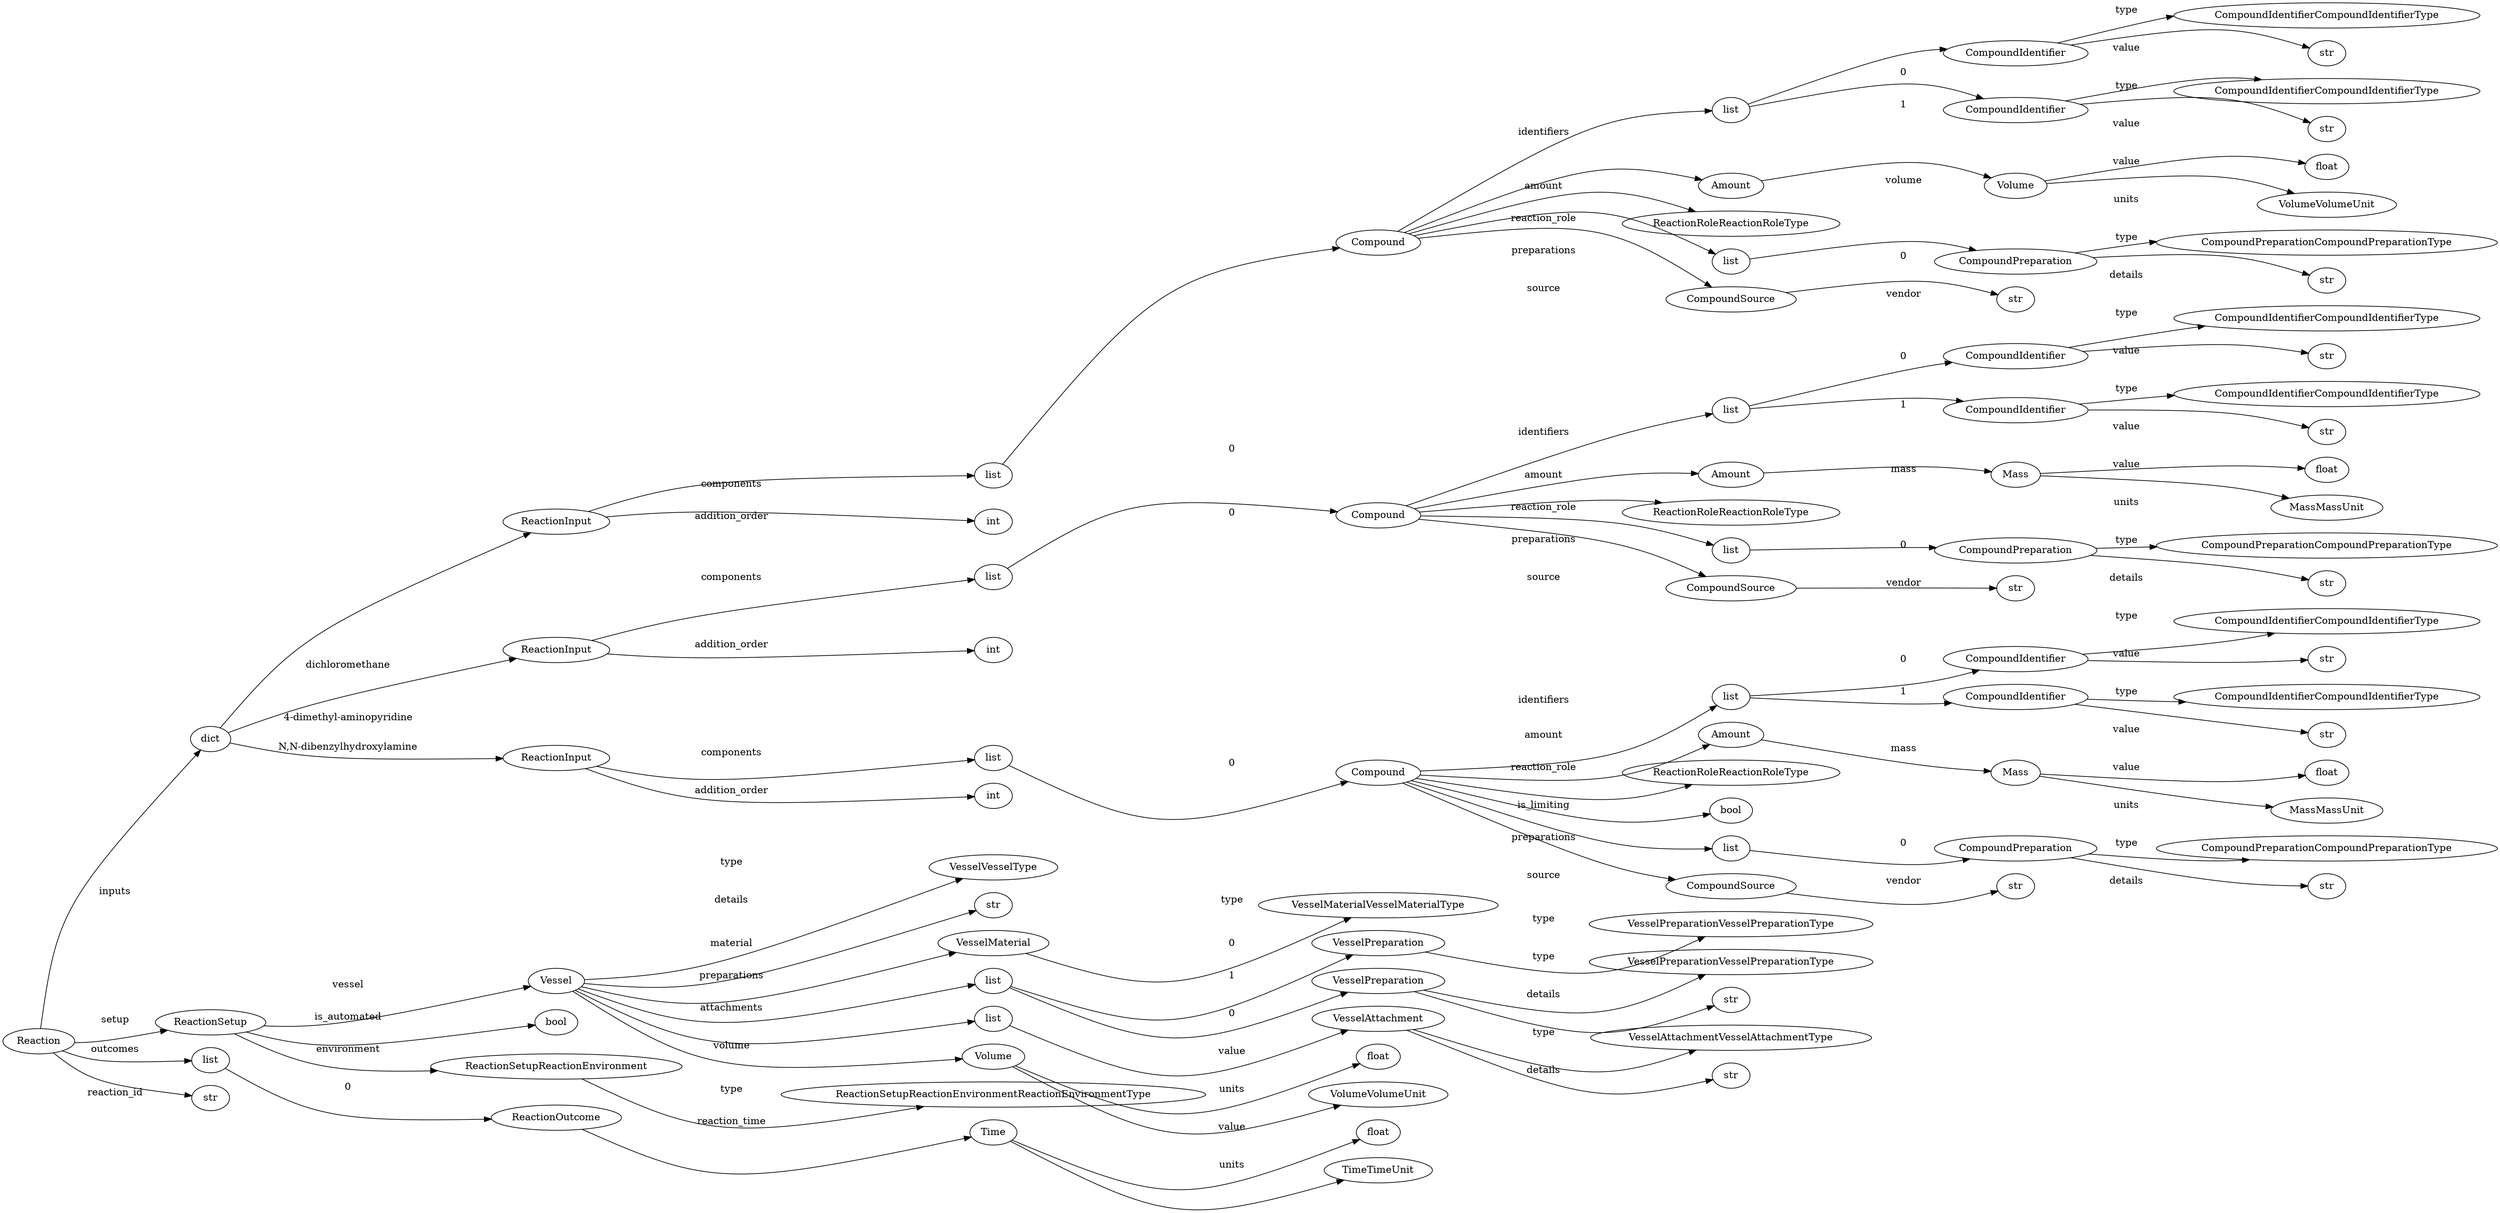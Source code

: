 strict digraph "" {
	graph [rankdir=LR,
		splines=curved
	];
	node [label="\N"];
	0	[label=Reaction,
		type="<class 'ord_betterproto.Reaction'>",
		type_string="ord_betterproto.Reaction"];
	1	[dotpath=inputs,
		label=dict,
		type="<class 'dict'>",
		type_string="builtins.dict"];
	0 -> 1	[label=inputs];
	69	[dotpath=setup,
		label=ReactionSetup,
		type="<class 'ord_betterproto.ReactionSetup'>",
		type_string="ord_betterproto.ReactionSetup"];
	0 -> 69	[label=setup];
	91	[dotpath=outcomes,
		label=list,
		type="<class 'list'>",
		type_string="builtins.list"];
	0 -> 91	[label=outcomes];
	96	[dotpath=reaction_id,
		field="Making N,N-Dibenzyl-O-pivaloylhydroxylamine",
		label=str,
		type="<class 'str'>",
		type_string="builtins.str"];
	0 -> 96	[label=reaction_id];
	2	[dotpath="inputs.dichloromethane",
		label=ReactionInput,
		type="<class 'ord_betterproto.ReactionInput'>",
		type_string="ord_betterproto.ReactionInput"];
	1 -> 2	[label=dichloromethane];
	24	[dotpath="inputs.4-dimethyl-aminopyridine",
		label=ReactionInput,
		type="<class 'ord_betterproto.ReactionInput'>",
		type_string="ord_betterproto.ReactionInput"];
	1 -> 24	[label="4-dimethyl-aminopyridine"];
	46	[dotpath="inputs.N,N-dibenzylhydroxylamine",
		label=ReactionInput,
		type="<class 'ord_betterproto.ReactionInput'>",
		type_string="ord_betterproto.ReactionInput"];
	1 -> 46	[label="N,N-dibenzylhydroxylamine"];
	70	[dotpath="setup.vessel",
		label=Vessel,
		type="<class 'ord_betterproto.Vessel'>",
		type_string="ord_betterproto.Vessel"];
	69 -> 70	[label=vessel];
	88	[dotpath="setup.is_automated",
		field=False,
		label=bool,
		type="<class 'bool'>",
		type_string="builtins.bool"];
	69 -> 88	[label=is_automated];
	89	[dotpath="setup.environment",
		label=ReactionSetupReactionEnvironment,
		type="<class 'ord_betterproto.ReactionSetupReactionEnvironment'>",
		type_string="ord_betterproto.ReactionSetupReactionEnvironment"];
	69 -> 89	[label=environment];
	92	[dotpath="outcomes.0",
		label=ReactionOutcome,
		type="<class 'ord_betterproto.ReactionOutcome'>",
		type_string="ord_betterproto.ReactionOutcome"];
	91 -> 92	[label=0];
	3	[dotpath="inputs.dichloromethane.components",
		label=list,
		type="<class 'list'>",
		type_string="builtins.list"];
	2 -> 3	[label=components];
	23	[dotpath="inputs.dichloromethane.addition_order",
		field=3,
		label=int,
		type="<class 'int'>",
		type_string="builtins.int"];
	2 -> 23	[label=addition_order];
	25	[dotpath="inputs.4-dimethyl-aminopyridine.components",
		label=list,
		type="<class 'list'>",
		type_string="builtins.list"];
	24 -> 25	[label=components];
	45	[dotpath="inputs.4-dimethyl-aminopyridine.addition_order",
		field=2,
		label=int,
		type="<class 'int'>",
		type_string="builtins.int"];
	24 -> 45	[label=addition_order];
	47	[dotpath="inputs.N,N-dibenzylhydroxylamine.components",
		label=list,
		type="<class 'list'>",
		type_string="builtins.list"];
	46 -> 47	[label=components];
	68	[dotpath="inputs.N,N-dibenzylhydroxylamine.addition_order",
		field=1,
		label=int,
		type="<class 'int'>",
		type_string="builtins.int"];
	46 -> 68	[label=addition_order];
	4	[dotpath="inputs.dichloromethane.components.0",
		label=Compound,
		type="<class 'ord_betterproto.Compound'>",
		type_string="ord_betterproto.Compound"];
	3 -> 4	[label=0];
	5	[dotpath="inputs.dichloromethane.components.0.identifiers",
		label=list,
		type="<class 'list'>",
		type_string="builtins.list"];
	4 -> 5	[label=identifiers];
	12	[dotpath="inputs.dichloromethane.components.0.amount",
		label=Amount,
		type="<class 'ord_betterproto.Amount'>",
		type_string="ord_betterproto.Amount"];
	4 -> 12	[label=amount];
	16	[dotpath="inputs.dichloromethane.components.0.reaction_role",
		field="ReactionRoleReactionRoleType.SOLVENT",
		label=ReactionRoleReactionRoleType,
		type="<enum 'ReactionRoleReactionRoleType'>",
		type_string="ord_betterproto.ReactionRoleReactionRoleType"];
	4 -> 16	[label=reaction_role];
	17	[dotpath="inputs.dichloromethane.components.0.preparations",
		label=list,
		type="<class 'list'>",
		type_string="builtins.list"];
	4 -> 17	[label=preparations];
	21	[dotpath="inputs.dichloromethane.components.0.source",
		label=CompoundSource,
		type="<class 'ord_betterproto.CompoundSource'>",
		type_string="ord_betterproto.CompoundSource"];
	4 -> 21	[label=source];
	6	[dotpath="inputs.dichloromethane.components.0.identifiers.0",
		label=CompoundIdentifier,
		type="<class 'ord_betterproto.CompoundIdentifier'>",
		type_string="ord_betterproto.CompoundIdentifier"];
	5 -> 6	[label=0];
	9	[dotpath="inputs.dichloromethane.components.0.identifiers.1",
		label=CompoundIdentifier,
		type="<class 'ord_betterproto.CompoundIdentifier'>",
		type_string="ord_betterproto.CompoundIdentifier"];
	5 -> 9	[label=1];
	13	[dotpath="inputs.dichloromethane.components.0.amount.volume",
		label=Volume,
		type="<class 'ord_betterproto.Volume'>",
		type_string="ord_betterproto.Volume"];
	12 -> 13	[label=volume];
	18	[dotpath="inputs.dichloromethane.components.0.preparations.0",
		label=CompoundPreparation,
		type="<class 'ord_betterproto.CompoundPreparation'>",
		type_string="ord_betterproto.CompoundPreparation"];
	17 -> 18	[label=0];
	22	[dotpath="inputs.dichloromethane.components.0.source.vendor",
		field="J. T. Baker",
		label=str,
		type="<class 'str'>",
		type_string="builtins.str"];
	21 -> 22	[label=vendor];
	7	[dotpath="inputs.dichloromethane.components.0.identifiers.0.type",
		field="CompoundIdentifierCompoundIdentifierType.SMILES",
		label=CompoundIdentifierCompoundIdentifierType,
		type="<enum 'CompoundIdentifierCompoundIdentifierType'>",
		type_string="ord_betterproto.CompoundIdentifierCompoundIdentifierType"];
	6 -> 7	[label=type];
	8	[dotpath="inputs.dichloromethane.components.0.identifiers.0.value",
		field="C(Cl)Cl",
		label=str,
		type="<class 'str'>",
		type_string="builtins.str"];
	6 -> 8	[label=value];
	10	[dotpath="inputs.dichloromethane.components.0.identifiers.1.type",
		field="CompoundIdentifierCompoundIdentifierType.NAME",
		label=CompoundIdentifierCompoundIdentifierType,
		type="<enum 'CompoundIdentifierCompoundIdentifierType'>",
		type_string="ord_betterproto.CompoundIdentifierCompoundIdentifierType"];
	9 -> 10	[label=type];
	11	[dotpath="inputs.dichloromethane.components.0.identifiers.1.value",
		field=dichloromethane,
		label=str,
		type="<class 'str'>",
		type_string="builtins.str"];
	9 -> 11	[label=value];
	14	[dotpath="inputs.dichloromethane.components.0.amount.volume.value",
		field=250.0,
		label=float,
		type="<class 'float'>",
		type_string="builtins.float"];
	13 -> 14	[label=value];
	15	[dotpath="inputs.dichloromethane.components.0.amount.volume.units",
		field="VolumeVolumeUnit.MILLILITER",
		label=VolumeVolumeUnit,
		type="<enum 'VolumeVolumeUnit'>",
		type_string="ord_betterproto.VolumeVolumeUnit"];
	13 -> 15	[label=units];
	19	[dotpath="inputs.dichloromethane.components.0.preparations.0.type",
		field="CompoundPreparationCompoundPreparationType.DRIED",
		label=CompoundPreparationCompoundPreparationType,
		type="<enum 'CompoundPreparationCompoundPreparationType'>",
		type_string="ord_betterproto.CompoundPreparationCompoundPreparationType"];
	18 -> 19	[label=type];
	20	[dotpath="inputs.dichloromethane.components.0.preparations.0.details",
		field="purified by passage under argon pressure through two packed columns of neutral alumina and copper(II) oxide",
		label=str,
		type="<class 'str'>",
		type_string="builtins.str"];
	18 -> 20	[label=details];
	26	[dotpath="inputs.4-dimethyl-aminopyridine.components.0",
		label=Compound,
		type="<class 'ord_betterproto.Compound'>",
		type_string="ord_betterproto.Compound"];
	25 -> 26	[label=0];
	27	[dotpath="inputs.4-dimethyl-aminopyridine.components.0.identifiers",
		label=list,
		type="<class 'list'>",
		type_string="builtins.list"];
	26 -> 27	[label=identifiers];
	34	[dotpath="inputs.4-dimethyl-aminopyridine.components.0.amount",
		label=Amount,
		type="<class 'ord_betterproto.Amount'>",
		type_string="ord_betterproto.Amount"];
	26 -> 34	[label=amount];
	38	[dotpath="inputs.4-dimethyl-aminopyridine.components.0.reaction_role",
		field="ReactionRoleReactionRoleType.REAGENT",
		label=ReactionRoleReactionRoleType,
		type="<enum 'ReactionRoleReactionRoleType'>",
		type_string="ord_betterproto.ReactionRoleReactionRoleType"];
	26 -> 38	[label=reaction_role];
	39	[dotpath="inputs.4-dimethyl-aminopyridine.components.0.preparations",
		label=list,
		type="<class 'list'>",
		type_string="builtins.list"];
	26 -> 39	[label=preparations];
	43	[dotpath="inputs.4-dimethyl-aminopyridine.components.0.source",
		label=CompoundSource,
		type="<class 'ord_betterproto.CompoundSource'>",
		type_string="ord_betterproto.CompoundSource"];
	26 -> 43	[label=source];
	28	[dotpath="inputs.4-dimethyl-aminopyridine.components.0.identifiers.0",
		label=CompoundIdentifier,
		type="<class 'ord_betterproto.CompoundIdentifier'>",
		type_string="ord_betterproto.CompoundIdentifier"];
	27 -> 28	[label=0];
	31	[dotpath="inputs.4-dimethyl-aminopyridine.components.0.identifiers.1",
		label=CompoundIdentifier,
		type="<class 'ord_betterproto.CompoundIdentifier'>",
		type_string="ord_betterproto.CompoundIdentifier"];
	27 -> 31	[label=1];
	35	[dotpath="inputs.4-dimethyl-aminopyridine.components.0.amount.mass",
		label=Mass,
		type="<class 'ord_betterproto.Mass'>",
		type_string="ord_betterproto.Mass"];
	34 -> 35	[label=mass];
	40	[dotpath="inputs.4-dimethyl-aminopyridine.components.0.preparations.0",
		label=CompoundPreparation,
		type="<class 'ord_betterproto.CompoundPreparation'>",
		type_string="ord_betterproto.CompoundPreparation"];
	39 -> 40	[label=0];
	44	[dotpath="inputs.4-dimethyl-aminopyridine.components.0.source.vendor",
		field="Sigma Aldrich",
		label=str,
		type="<class 'str'>",
		type_string="builtins.str"];
	43 -> 44	[label=vendor];
	29	[dotpath="inputs.4-dimethyl-aminopyridine.components.0.identifiers.0.type",
		field="CompoundIdentifierCompoundIdentifierType.SMILES",
		label=CompoundIdentifierCompoundIdentifierType,
		type="<enum 'CompoundIdentifierCompoundIdentifierType'>",
		type_string="ord_betterproto.CompoundIdentifierCompoundIdentifierType"];
	28 -> 29	[label=type];
	30	[dotpath="inputs.4-dimethyl-aminopyridine.components.0.identifiers.0.value",
		field="n1ccc(N(C)C)cc1",
		label=str,
		type="<class 'str'>",
		type_string="builtins.str"];
	28 -> 30	[label=value];
	32	[dotpath="inputs.4-dimethyl-aminopyridine.components.0.identifiers.1.type",
		field="CompoundIdentifierCompoundIdentifierType.NAME",
		label=CompoundIdentifierCompoundIdentifierType,
		type="<enum 'CompoundIdentifierCompoundIdentifierType'>",
		type_string="ord_betterproto.CompoundIdentifierCompoundIdentifierType"];
	31 -> 32	[label=type];
	33	[dotpath="inputs.4-dimethyl-aminopyridine.components.0.identifiers.1.value",
		field="4-dimethyl-aminopyridine",
		label=str,
		type="<class 'str'>",
		type_string="builtins.str"];
	31 -> 33	[label=value];
	36	[dotpath="inputs.4-dimethyl-aminopyridine.components.0.amount.mass.value",
		field=12.8,
		label=float,
		type="<class 'float'>",
		type_string="builtins.float"];
	35 -> 36	[label=value];
	37	[dotpath="inputs.4-dimethyl-aminopyridine.components.0.amount.mass.units",
		field="MassMassUnit.GRAM",
		label=MassMassUnit,
		type="<enum 'MassMassUnit'>",
		type_string="ord_betterproto.MassMassUnit"];
	35 -> 37	[label=units];
	41	[dotpath="inputs.4-dimethyl-aminopyridine.components.0.preparations.0.type",
		field="CompoundPreparationCompoundPreparationType.NONE",
		label=CompoundPreparationCompoundPreparationType,
		type="<enum 'CompoundPreparationCompoundPreparationType'>",
		type_string="ord_betterproto.CompoundPreparationCompoundPreparationType"];
	40 -> 41	[label=type];
	42	[dotpath="inputs.4-dimethyl-aminopyridine.components.0.preparations.0.details",
		field="used as received",
		label=str,
		type="<class 'str'>",
		type_string="builtins.str"];
	40 -> 42	[label=details];
	48	[dotpath="inputs.N,N-dibenzylhydroxylamine.components.0",
		label=Compound,
		type="<class 'ord_betterproto.Compound'>",
		type_string="ord_betterproto.Compound"];
	47 -> 48	[label=0];
	49	[dotpath="inputs.N,N-dibenzylhydroxylamine.components.0.identifiers",
		label=list,
		type="<class 'list'>",
		type_string="builtins.list"];
	48 -> 49	[label=identifiers];
	56	[dotpath="inputs.N,N-dibenzylhydroxylamine.components.0.amount",
		label=Amount,
		type="<class 'ord_betterproto.Amount'>",
		type_string="ord_betterproto.Amount"];
	48 -> 56	[label=amount];
	60	[dotpath="inputs.N,N-dibenzylhydroxylamine.components.0.reaction_role",
		field="ReactionRoleReactionRoleType.REACTANT",
		label=ReactionRoleReactionRoleType,
		type="<enum 'ReactionRoleReactionRoleType'>",
		type_string="ord_betterproto.ReactionRoleReactionRoleType"];
	48 -> 60	[label=reaction_role];
	61	[dotpath="inputs.N,N-dibenzylhydroxylamine.components.0.is_limiting",
		field=True,
		label=bool,
		type="<class 'bool'>",
		type_string="builtins.bool"];
	48 -> 61	[label=is_limiting];
	62	[dotpath="inputs.N,N-dibenzylhydroxylamine.components.0.preparations",
		label=list,
		type="<class 'list'>",
		type_string="builtins.list"];
	48 -> 62	[label=preparations];
	66	[dotpath="inputs.N,N-dibenzylhydroxylamine.components.0.source",
		label=CompoundSource,
		type="<class 'ord_betterproto.CompoundSource'>",
		type_string="ord_betterproto.CompoundSource"];
	48 -> 66	[label=source];
	50	[dotpath="inputs.N,N-dibenzylhydroxylamine.components.0.identifiers.0",
		label=CompoundIdentifier,
		type="<class 'ord_betterproto.CompoundIdentifier'>",
		type_string="ord_betterproto.CompoundIdentifier"];
	49 -> 50	[label=0];
	53	[dotpath="inputs.N,N-dibenzylhydroxylamine.components.0.identifiers.1",
		label=CompoundIdentifier,
		type="<class 'ord_betterproto.CompoundIdentifier'>",
		type_string="ord_betterproto.CompoundIdentifier"];
	49 -> 53	[label=1];
	57	[dotpath="inputs.N,N-dibenzylhydroxylamine.components.0.amount.mass",
		label=Mass,
		type="<class 'ord_betterproto.Mass'>",
		type_string="ord_betterproto.Mass"];
	56 -> 57	[label=mass];
	63	[dotpath="inputs.N,N-dibenzylhydroxylamine.components.0.preparations.0",
		label=CompoundPreparation,
		type="<class 'ord_betterproto.CompoundPreparation'>",
		type_string="ord_betterproto.CompoundPreparation"];
	62 -> 63	[label=0];
	67	[dotpath="inputs.N,N-dibenzylhydroxylamine.components.0.source.vendor",
		field="TCI America",
		label=str,
		type="<class 'str'>",
		type_string="builtins.str"];
	66 -> 67	[label=vendor];
	51	[dotpath="inputs.N,N-dibenzylhydroxylamine.components.0.identifiers.0.type",
		field="CompoundIdentifierCompoundIdentifierType.SMILES",
		label=CompoundIdentifierCompoundIdentifierType,
		type="<enum 'CompoundIdentifierCompoundIdentifierType'>",
		type_string="ord_betterproto.CompoundIdentifierCompoundIdentifierType"];
	50 -> 51	[label=type];
	52	[dotpath="inputs.N,N-dibenzylhydroxylamine.components.0.identifiers.0.value",
		field="C1=CC=C(C=C1)CN(CC2=CC=CC=C2)O",
		label=str,
		type="<class 'str'>",
		type_string="builtins.str"];
	50 -> 52	[label=value];
	54	[dotpath="inputs.N,N-dibenzylhydroxylamine.components.0.identifiers.1.type",
		field="CompoundIdentifierCompoundIdentifierType.NAME",
		label=CompoundIdentifierCompoundIdentifierType,
		type="<enum 'CompoundIdentifierCompoundIdentifierType'>",
		type_string="ord_betterproto.CompoundIdentifierCompoundIdentifierType"];
	53 -> 54	[label=type];
	55	[dotpath="inputs.N,N-dibenzylhydroxylamine.components.0.identifiers.1.value",
		field="N,N-dibenzylhydroxylamine",
		label=str,
		type="<class 'str'>",
		type_string="builtins.str"];
	53 -> 55	[label=value];
	58	[dotpath="inputs.N,N-dibenzylhydroxylamine.components.0.amount.mass.value",
		field=21.3,
		label=float,
		type="<class 'float'>",
		type_string="builtins.float"];
	57 -> 58	[label=value];
	59	[dotpath="inputs.N,N-dibenzylhydroxylamine.components.0.amount.mass.units",
		field="MassMassUnit.GRAM",
		label=MassMassUnit,
		type="<enum 'MassMassUnit'>",
		type_string="ord_betterproto.MassMassUnit"];
	57 -> 59	[label=units];
	64	[dotpath="inputs.N,N-dibenzylhydroxylamine.components.0.preparations.0.type",
		field="CompoundPreparationCompoundPreparationType.CUSTOM",
		label=CompoundPreparationCompoundPreparationType,
		type="<enum 'CompoundPreparationCompoundPreparationType'>",
		type_string="ord_betterproto.CompoundPreparationCompoundPreparationType"];
	63 -> 64	[label=type];
	65	[dotpath="inputs.N,N-dibenzylhydroxylamine.components.0.preparations.0.details",
		field="a few colored or darker crystals, which were present in trace amounts, were discarded using standard tweezers",
		label=str,
		type="<class 'str'>",
		type_string="builtins.str"];
	63 -> 65	[label=details];
	71	[dotpath="setup.vessel.type",
		field="VesselVesselType.ROUND_BOTTOM_FLASK",
		label=VesselVesselType,
		type="<enum 'VesselVesselType'>",
		type_string="ord_betterproto.VesselVesselType"];
	70 -> 71	[label=type];
	72	[dotpath="setup.vessel.details",
		field="single-necked",
		label=str,
		type="<class 'str'>",
		type_string="builtins.str"];
	70 -> 72	[label=details];
	73	[dotpath="setup.vessel.material",
		label=VesselMaterial,
		type="<class 'ord_betterproto.VesselMaterial'>",
		type_string="ord_betterproto.VesselMaterial"];
	70 -> 73	[label=material];
	75	[dotpath="setup.vessel.preparations",
		label=list,
		type="<class 'list'>",
		type_string="builtins.list"];
	70 -> 75	[label=preparations];
	81	[dotpath="setup.vessel.attachments",
		label=list,
		type="<class 'list'>",
		type_string="builtins.list"];
	70 -> 81	[label=attachments];
	85	[dotpath="setup.vessel.volume",
		label=Volume,
		type="<class 'ord_betterproto.Volume'>",
		type_string="ord_betterproto.Volume"];
	70 -> 85	[label=volume];
	90	[dotpath="setup.environment.type",
		field="ReactionSetupReactionEnvironmentReactionEnvironmentType.FUME_HOOD",
		label=ReactionSetupReactionEnvironmentReactionEnvironmentType,
		type="<enum 'ReactionSetupReactionEnvironmentReactionEnvironmentType'>",
		type_string="ord_betterproto.ReactionSetupReactionEnvironmentReactionEnvironmentType"];
	89 -> 90	[label=type];
	74	[dotpath="setup.vessel.material.type",
		field="VesselMaterialVesselMaterialType.GLASS",
		label=VesselMaterialVesselMaterialType,
		type="<enum 'VesselMaterialVesselMaterialType'>",
		type_string="ord_betterproto.VesselMaterialVesselMaterialType"];
	73 -> 74	[label=type];
	76	[dotpath="setup.vessel.preparations.0",
		label=VesselPreparation,
		type="<class 'ord_betterproto.VesselPreparation'>",
		type_string="ord_betterproto.VesselPreparation"];
	75 -> 76	[label=0];
	78	[dotpath="setup.vessel.preparations.1",
		label=VesselPreparation,
		type="<class 'ord_betterproto.VesselPreparation'>",
		type_string="ord_betterproto.VesselPreparation"];
	75 -> 78	[label=1];
	82	[dotpath="setup.vessel.attachments.0",
		label=VesselAttachment,
		type="<class 'ord_betterproto.VesselAttachment'>",
		type_string="ord_betterproto.VesselAttachment"];
	81 -> 82	[label=0];
	86	[dotpath="setup.vessel.volume.value",
		field=500.0,
		label=float,
		type="<class 'float'>",
		type_string="builtins.float"];
	85 -> 86	[label=value];
	87	[dotpath="setup.vessel.volume.units",
		field="VolumeVolumeUnit.MILLILITER",
		label=VolumeVolumeUnit,
		type="<enum 'VolumeVolumeUnit'>",
		type_string="ord_betterproto.VolumeVolumeUnit"];
	85 -> 87	[label=units];
	77	[dotpath="setup.vessel.preparations.0.type",
		field="VesselPreparationVesselPreparationType.OVEN_DRIED",
		label=VesselPreparationVesselPreparationType,
		type="<enum 'VesselPreparationVesselPreparationType'>",
		type_string="ord_betterproto.VesselPreparationVesselPreparationType"];
	76 -> 77	[label=type];
	79	[dotpath="setup.vessel.preparations.1.type",
		field="VesselPreparationVesselPreparationType.PURGED",
		label=VesselPreparationVesselPreparationType,
		type="<enum 'VesselPreparationVesselPreparationType'>",
		type_string="ord_betterproto.VesselPreparationVesselPreparationType"];
	78 -> 79	[label=type];
	80	[dotpath="setup.vessel.preparations.1.details",
		field="with nitrogen",
		label=str,
		type="<class 'str'>",
		type_string="builtins.str"];
	78 -> 80	[label=details];
	83	[dotpath="setup.vessel.attachments.0.type",
		field="VesselAttachmentVesselAttachmentType.SEPTUM",
		label=VesselAttachmentVesselAttachmentType,
		type="<enum 'VesselAttachmentVesselAttachmentType'>",
		type_string="ord_betterproto.VesselAttachmentVesselAttachmentType"];
	82 -> 83	[label=type];
	84	[dotpath="setup.vessel.attachments.0.details",
		field=rubber,
		label=str,
		type="<class 'str'>",
		type_string="builtins.str"];
	82 -> 84	[label=details];
	93	[dotpath="outcomes.0.reaction_time",
		label=Time,
		type="<class 'ord_betterproto.Time'>",
		type_string="ord_betterproto.Time"];
	92 -> 93	[label=reaction_time];
	94	[dotpath="outcomes.0.reaction_time.value",
		field=6.0,
		label=float,
		type="<class 'float'>",
		type_string="builtins.float"];
	93 -> 94	[label=value];
	95	[dotpath="outcomes.0.reaction_time.units",
		field="TimeTimeUnit.HOUR",
		label=TimeTimeUnit,
		type="<enum 'TimeTimeUnit'>",
		type_string="ord_betterproto.TimeTimeUnit"];
	93 -> 95	[label=units];
}
